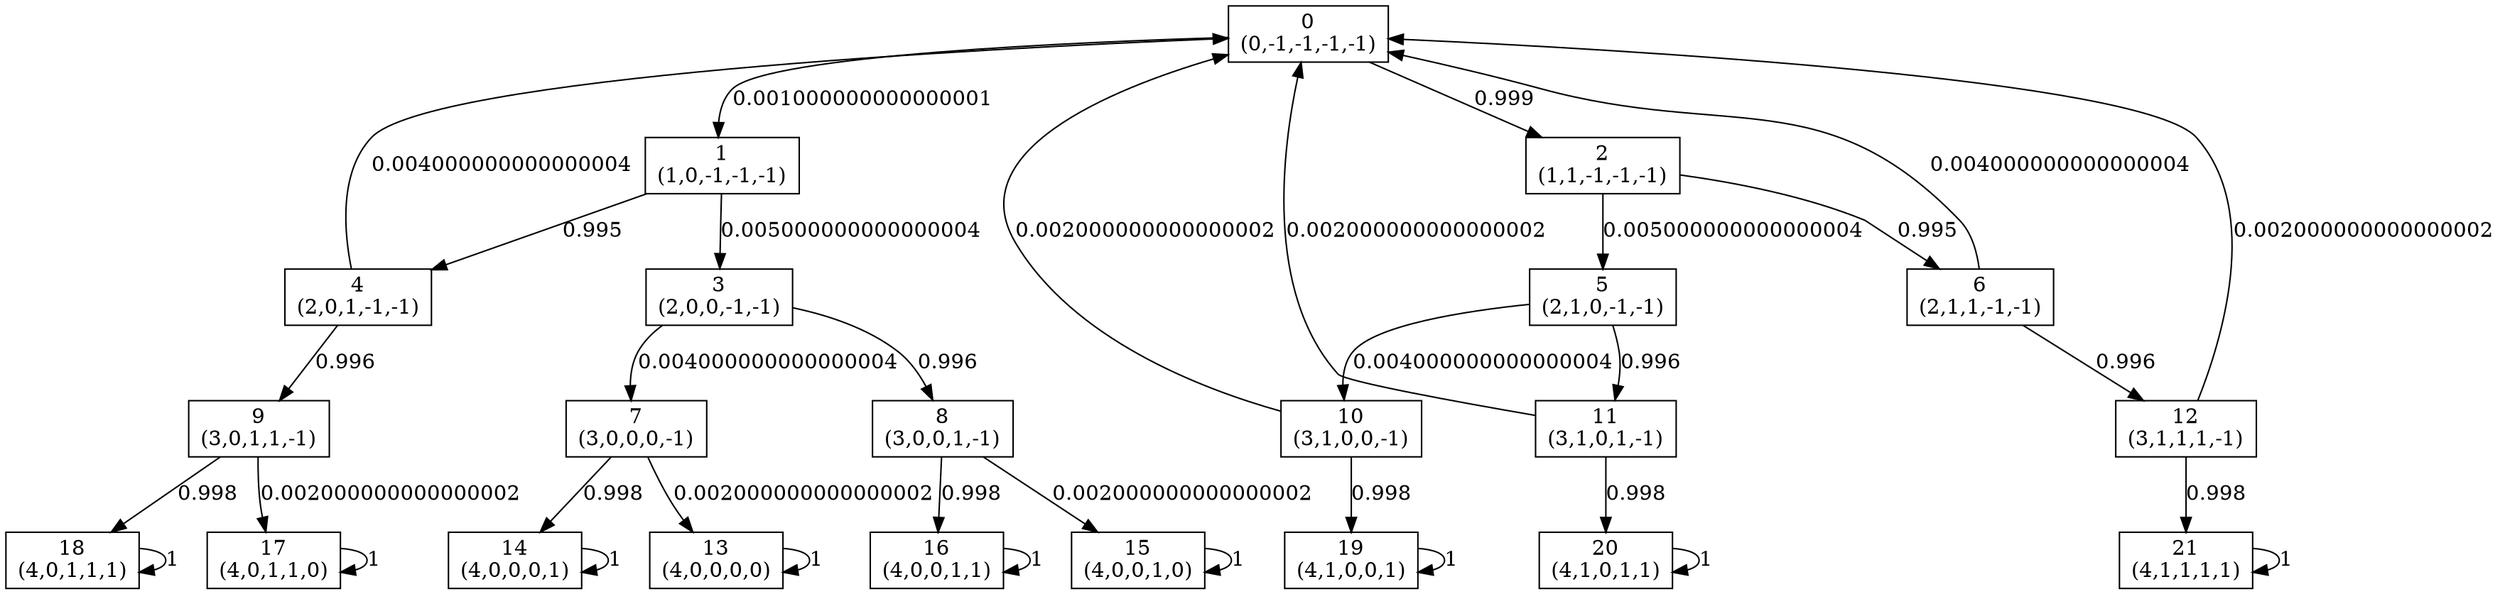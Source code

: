 digraph P {
node [shape=box];
0 -> 1 [ label="0.001000000000000001" ];
0 -> 2 [ label="0.999" ];
1 -> 3 [ label="0.005000000000000004" ];
1 -> 4 [ label="0.995" ];
2 -> 5 [ label="0.005000000000000004" ];
2 -> 6 [ label="0.995" ];
3 -> 7 [ label="0.004000000000000004" ];
3 -> 8 [ label="0.996" ];
4 -> 0 [ label="0.004000000000000004" ];
4 -> 9 [ label="0.996" ];
5 -> 10 [ label="0.004000000000000004" ];
5 -> 11 [ label="0.996" ];
6 -> 0 [ label="0.004000000000000004" ];
6 -> 12 [ label="0.996" ];
7 -> 13 [ label="0.002000000000000002" ];
7 -> 14 [ label="0.998" ];
8 -> 15 [ label="0.002000000000000002" ];
8 -> 16 [ label="0.998" ];
9 -> 17 [ label="0.002000000000000002" ];
9 -> 18 [ label="0.998" ];
10 -> 0 [ label="0.002000000000000002" ];
10 -> 19 [ label="0.998" ];
11 -> 0 [ label="0.002000000000000002" ];
11 -> 20 [ label="0.998" ];
12 -> 0 [ label="0.002000000000000002" ];
12 -> 21 [ label="0.998" ];
13 -> 13 [ label="1" ];
14 -> 14 [ label="1" ];
15 -> 15 [ label="1" ];
16 -> 16 [ label="1" ];
17 -> 17 [ label="1" ];
18 -> 18 [ label="1" ];
19 -> 19 [ label="1" ];
20 -> 20 [ label="1" ];
21 -> 21 [ label="1" ];
0 [label="0\n(0,-1,-1,-1,-1)"];
1 [label="1\n(1,0,-1,-1,-1)"];
2 [label="2\n(1,1,-1,-1,-1)"];
3 [label="3\n(2,0,0,-1,-1)"];
4 [label="4\n(2,0,1,-1,-1)"];
5 [label="5\n(2,1,0,-1,-1)"];
6 [label="6\n(2,1,1,-1,-1)"];
7 [label="7\n(3,0,0,0,-1)"];
8 [label="8\n(3,0,0,1,-1)"];
9 [label="9\n(3,0,1,1,-1)"];
10 [label="10\n(3,1,0,0,-1)"];
11 [label="11\n(3,1,0,1,-1)"];
12 [label="12\n(3,1,1,1,-1)"];
13 [label="13\n(4,0,0,0,0)"];
14 [label="14\n(4,0,0,0,1)"];
15 [label="15\n(4,0,0,1,0)"];
16 [label="16\n(4,0,0,1,1)"];
17 [label="17\n(4,0,1,1,0)"];
18 [label="18\n(4,0,1,1,1)"];
19 [label="19\n(4,1,0,0,1)"];
20 [label="20\n(4,1,0,1,1)"];
21 [label="21\n(4,1,1,1,1)"];
}

